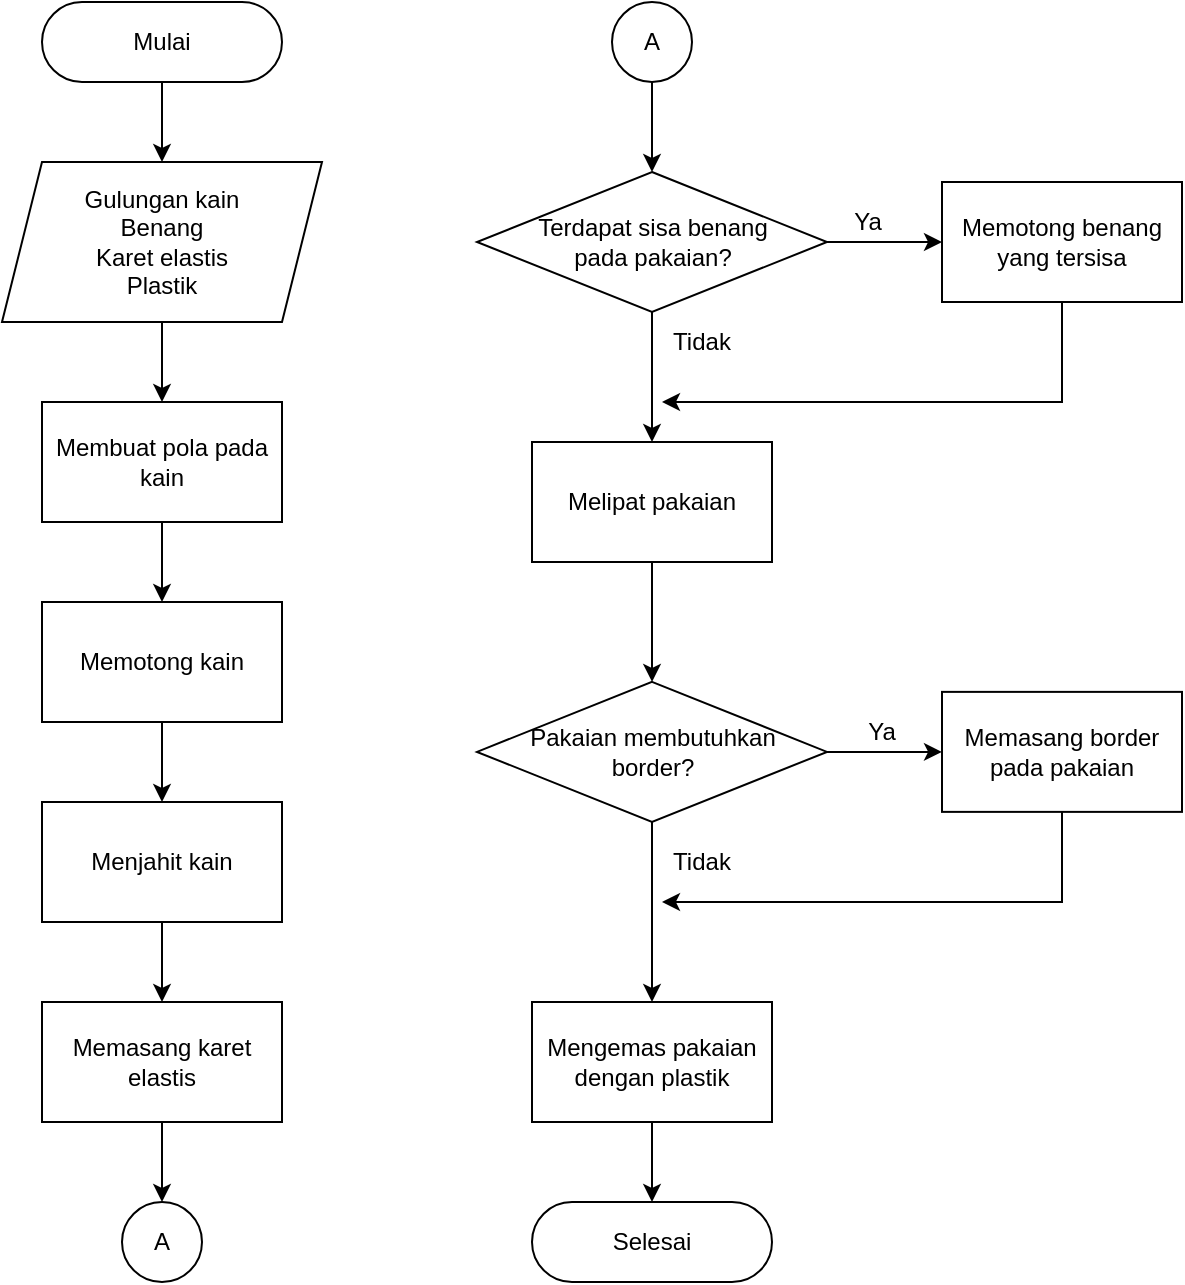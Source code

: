 <mxfile version="15.0.6" type="github">
  <diagram id="SvJlqrv_Ubx2b7r8ZZ3b" name="Page-1">
    <mxGraphModel dx="1240" dy="669" grid="1" gridSize="10" guides="1" tooltips="1" connect="1" arrows="1" fold="1" page="1" pageScale="1" pageWidth="850" pageHeight="1100" math="0" shadow="0">
      <root>
        <mxCell id="0" />
        <mxCell id="1" parent="0" />
        <mxCell id="EQxsAdqln0tXPdf_CBqu-6" style="edgeStyle=orthogonalEdgeStyle;rounded=0;orthogonalLoop=1;jettySize=auto;html=1;" parent="1" source="EQxsAdqln0tXPdf_CBqu-1" target="EQxsAdqln0tXPdf_CBqu-5" edge="1">
          <mxGeometry relative="1" as="geometry" />
        </mxCell>
        <mxCell id="EQxsAdqln0tXPdf_CBqu-1" value="Mulai" style="rounded=1;whiteSpace=wrap;html=1;arcSize=50;" parent="1" vertex="1">
          <mxGeometry x="170" y="100" width="120" height="40" as="geometry" />
        </mxCell>
        <mxCell id="EQxsAdqln0tXPdf_CBqu-4" value="Selesai" style="rounded=1;whiteSpace=wrap;html=1;arcSize=50;" parent="1" vertex="1">
          <mxGeometry x="415" y="700" width="120" height="40" as="geometry" />
        </mxCell>
        <mxCell id="EQxsAdqln0tXPdf_CBqu-10" style="edgeStyle=orthogonalEdgeStyle;rounded=0;orthogonalLoop=1;jettySize=auto;html=1;" parent="1" source="EQxsAdqln0tXPdf_CBqu-5" target="EQxsAdqln0tXPdf_CBqu-7" edge="1">
          <mxGeometry relative="1" as="geometry" />
        </mxCell>
        <mxCell id="EQxsAdqln0tXPdf_CBqu-5" value="&lt;div&gt;Gulungan kain&lt;/div&gt;&lt;div&gt;Benang&lt;/div&gt;&lt;div&gt;Karet elastis&lt;br&gt;&lt;/div&gt;&lt;div&gt;Plastik&lt;br&gt;&lt;/div&gt;" style="shape=parallelogram;perimeter=parallelogramPerimeter;whiteSpace=wrap;html=1;fixedSize=1;" parent="1" vertex="1">
          <mxGeometry x="150" y="180" width="160" height="80" as="geometry" />
        </mxCell>
        <mxCell id="EQxsAdqln0tXPdf_CBqu-12" value="" style="edgeStyle=orthogonalEdgeStyle;rounded=0;orthogonalLoop=1;jettySize=auto;html=1;" parent="1" source="EQxsAdqln0tXPdf_CBqu-7" target="EQxsAdqln0tXPdf_CBqu-11" edge="1">
          <mxGeometry relative="1" as="geometry" />
        </mxCell>
        <mxCell id="EQxsAdqln0tXPdf_CBqu-7" value="Membuat pola pada kain" style="rounded=0;whiteSpace=wrap;html=1;" parent="1" vertex="1">
          <mxGeometry x="170" y="300" width="120" height="60" as="geometry" />
        </mxCell>
        <mxCell id="EQxsAdqln0tXPdf_CBqu-14" value="" style="edgeStyle=orthogonalEdgeStyle;rounded=0;orthogonalLoop=1;jettySize=auto;html=1;" parent="1" source="EQxsAdqln0tXPdf_CBqu-11" target="EQxsAdqln0tXPdf_CBqu-13" edge="1">
          <mxGeometry relative="1" as="geometry" />
        </mxCell>
        <mxCell id="EQxsAdqln0tXPdf_CBqu-11" value="Memotong kain" style="whiteSpace=wrap;html=1;rounded=0;" parent="1" vertex="1">
          <mxGeometry x="170" y="400" width="120" height="60" as="geometry" />
        </mxCell>
        <mxCell id="EQxsAdqln0tXPdf_CBqu-16" value="" style="edgeStyle=orthogonalEdgeStyle;rounded=0;orthogonalLoop=1;jettySize=auto;html=1;" parent="1" source="EQxsAdqln0tXPdf_CBqu-13" target="EQxsAdqln0tXPdf_CBqu-15" edge="1">
          <mxGeometry relative="1" as="geometry" />
        </mxCell>
        <mxCell id="EQxsAdqln0tXPdf_CBqu-13" value="Menjahit kain" style="whiteSpace=wrap;html=1;rounded=0;" parent="1" vertex="1">
          <mxGeometry x="170" y="500" width="120" height="60" as="geometry" />
        </mxCell>
        <mxCell id="EQxsAdqln0tXPdf_CBqu-24" style="edgeStyle=orthogonalEdgeStyle;rounded=0;orthogonalLoop=1;jettySize=auto;html=1;" parent="1" source="EQxsAdqln0tXPdf_CBqu-15" target="EQxsAdqln0tXPdf_CBqu-22" edge="1">
          <mxGeometry relative="1" as="geometry" />
        </mxCell>
        <mxCell id="EQxsAdqln0tXPdf_CBqu-15" value="Memasang karet elastis" style="whiteSpace=wrap;html=1;rounded=0;" parent="1" vertex="1">
          <mxGeometry x="170" y="600" width="120" height="60" as="geometry" />
        </mxCell>
        <mxCell id="EQxsAdqln0tXPdf_CBqu-22" value="A" style="ellipse;whiteSpace=wrap;html=1;aspect=fixed;" parent="1" vertex="1">
          <mxGeometry x="210" y="700" width="40" height="40" as="geometry" />
        </mxCell>
        <mxCell id="EQxsAdqln0tXPdf_CBqu-34" style="edgeStyle=orthogonalEdgeStyle;rounded=0;orthogonalLoop=1;jettySize=auto;html=1;" parent="1" source="EQxsAdqln0tXPdf_CBqu-25" target="EQxsAdqln0tXPdf_CBqu-26" edge="1">
          <mxGeometry relative="1" as="geometry" />
        </mxCell>
        <mxCell id="EQxsAdqln0tXPdf_CBqu-25" value="A" style="ellipse;whiteSpace=wrap;html=1;aspect=fixed;" parent="1" vertex="1">
          <mxGeometry x="455" y="100" width="40" height="40" as="geometry" />
        </mxCell>
        <mxCell id="EQxsAdqln0tXPdf_CBqu-32" style="edgeStyle=orthogonalEdgeStyle;rounded=0;orthogonalLoop=1;jettySize=auto;html=1;entryX=0;entryY=0.5;entryDx=0;entryDy=0;" parent="1" source="EQxsAdqln0tXPdf_CBqu-26" target="EQxsAdqln0tXPdf_CBqu-31" edge="1">
          <mxGeometry relative="1" as="geometry" />
        </mxCell>
        <mxCell id="EQxsAdqln0tXPdf_CBqu-48" style="edgeStyle=orthogonalEdgeStyle;rounded=0;orthogonalLoop=1;jettySize=auto;html=1;entryX=0.5;entryY=0;entryDx=0;entryDy=0;" parent="1" source="EQxsAdqln0tXPdf_CBqu-26" target="EQxsAdqln0tXPdf_CBqu-46" edge="1">
          <mxGeometry relative="1" as="geometry" />
        </mxCell>
        <mxCell id="EQxsAdqln0tXPdf_CBqu-26" value="&lt;div&gt;Terdapat sisa benang &lt;br&gt;&lt;/div&gt;&lt;div&gt;pada pakaian?&lt;/div&gt;" style="rhombus;whiteSpace=wrap;html=1;" parent="1" vertex="1">
          <mxGeometry x="387.5" y="185" width="175" height="70" as="geometry" />
        </mxCell>
        <mxCell id="EQxsAdqln0tXPdf_CBqu-35" style="edgeStyle=orthogonalEdgeStyle;rounded=0;orthogonalLoop=1;jettySize=auto;html=1;" parent="1" source="EQxsAdqln0tXPdf_CBqu-31" edge="1">
          <mxGeometry relative="1" as="geometry">
            <mxPoint x="480" y="300" as="targetPoint" />
            <Array as="points">
              <mxPoint x="680" y="300" />
            </Array>
          </mxGeometry>
        </mxCell>
        <mxCell id="EQxsAdqln0tXPdf_CBqu-31" value="Memotong benang yang tersisa" style="rounded=0;whiteSpace=wrap;html=1;" parent="1" vertex="1">
          <mxGeometry x="620" y="190" width="120" height="60" as="geometry" />
        </mxCell>
        <mxCell id="EQxsAdqln0tXPdf_CBqu-36" value="&lt;font style=&quot;font-size: 12px&quot;&gt;Ya&lt;/font&gt;" style="text;html=1;strokeColor=none;fillColor=none;align=center;verticalAlign=middle;whiteSpace=wrap;rounded=0;" parent="1" vertex="1">
          <mxGeometry x="562.5" y="200" width="40" height="20" as="geometry" />
        </mxCell>
        <mxCell id="EQxsAdqln0tXPdf_CBqu-59" style="edgeStyle=orthogonalEdgeStyle;rounded=0;orthogonalLoop=1;jettySize=auto;html=1;" parent="1" source="EQxsAdqln0tXPdf_CBqu-37" target="EQxsAdqln0tXPdf_CBqu-4" edge="1">
          <mxGeometry relative="1" as="geometry" />
        </mxCell>
        <mxCell id="EQxsAdqln0tXPdf_CBqu-37" value="Mengemas pakaian dengan plastik" style="rounded=0;whiteSpace=wrap;html=1;" parent="1" vertex="1">
          <mxGeometry x="415" y="600" width="120" height="60" as="geometry" />
        </mxCell>
        <mxCell id="EQxsAdqln0tXPdf_CBqu-39" value="Tidak" style="text;html=1;strokeColor=none;fillColor=none;align=center;verticalAlign=middle;whiteSpace=wrap;rounded=0;" parent="1" vertex="1">
          <mxGeometry x="480" y="260" width="40" height="20" as="geometry" />
        </mxCell>
        <mxCell id="EQxsAdqln0tXPdf_CBqu-45" style="edgeStyle=orthogonalEdgeStyle;rounded=0;orthogonalLoop=1;jettySize=auto;html=1;" parent="1" source="EQxsAdqln0tXPdf_CBqu-43" target="EQxsAdqln0tXPdf_CBqu-37" edge="1">
          <mxGeometry relative="1" as="geometry" />
        </mxCell>
        <mxCell id="EQxsAdqln0tXPdf_CBqu-51" style="edgeStyle=orthogonalEdgeStyle;rounded=0;orthogonalLoop=1;jettySize=auto;html=1;entryX=0;entryY=0.5;entryDx=0;entryDy=0;" parent="1" source="EQxsAdqln0tXPdf_CBqu-43" target="EQxsAdqln0tXPdf_CBqu-50" edge="1">
          <mxGeometry relative="1" as="geometry" />
        </mxCell>
        <mxCell id="EQxsAdqln0tXPdf_CBqu-43" value="&lt;div&gt;Pakaian membutuhkan&lt;/div&gt;&lt;div&gt;border?&lt;br&gt;&lt;/div&gt;" style="rhombus;whiteSpace=wrap;html=1;" parent="1" vertex="1">
          <mxGeometry x="387.5" y="439.94" width="175" height="70" as="geometry" />
        </mxCell>
        <mxCell id="EQxsAdqln0tXPdf_CBqu-49" style="edgeStyle=orthogonalEdgeStyle;rounded=0;orthogonalLoop=1;jettySize=auto;html=1;" parent="1" source="EQxsAdqln0tXPdf_CBqu-46" target="EQxsAdqln0tXPdf_CBqu-43" edge="1">
          <mxGeometry relative="1" as="geometry" />
        </mxCell>
        <mxCell id="EQxsAdqln0tXPdf_CBqu-46" value="Melipat pakaian" style="rounded=0;whiteSpace=wrap;html=1;" parent="1" vertex="1">
          <mxGeometry x="415" y="320" width="120" height="60" as="geometry" />
        </mxCell>
        <mxCell id="EQxsAdqln0tXPdf_CBqu-58" style="edgeStyle=orthogonalEdgeStyle;rounded=0;orthogonalLoop=1;jettySize=auto;html=1;" parent="1" source="EQxsAdqln0tXPdf_CBqu-50" edge="1">
          <mxGeometry relative="1" as="geometry">
            <mxPoint x="480" y="549.94" as="targetPoint" />
            <Array as="points">
              <mxPoint x="680" y="549.94" />
              <mxPoint x="480" y="549.94" />
            </Array>
          </mxGeometry>
        </mxCell>
        <mxCell id="EQxsAdqln0tXPdf_CBqu-50" value="Memasang border pada pakaian" style="rounded=0;whiteSpace=wrap;html=1;" parent="1" vertex="1">
          <mxGeometry x="620" y="444.94" width="120" height="60" as="geometry" />
        </mxCell>
        <mxCell id="EQxsAdqln0tXPdf_CBqu-53" value="&lt;font style=&quot;font-size: 12px&quot;&gt;Ya&lt;/font&gt;" style="text;html=1;strokeColor=none;fillColor=none;align=center;verticalAlign=middle;whiteSpace=wrap;rounded=0;" parent="1" vertex="1">
          <mxGeometry x="570" y="454.94" width="40" height="20" as="geometry" />
        </mxCell>
        <mxCell id="EQxsAdqln0tXPdf_CBqu-55" value="Tidak" style="text;html=1;strokeColor=none;fillColor=none;align=center;verticalAlign=middle;whiteSpace=wrap;rounded=0;" parent="1" vertex="1">
          <mxGeometry x="480" y="519.94" width="40" height="20" as="geometry" />
        </mxCell>
        <mxCell id="FsdDRmOEKdoUIaEoxOmk-4" style="edgeStyle=orthogonalEdgeStyle;rounded=0;orthogonalLoop=1;jettySize=auto;html=1;exitX=0.5;exitY=1;exitDx=0;exitDy=0;" edge="1" parent="1" source="EQxsAdqln0tXPdf_CBqu-39" target="EQxsAdqln0tXPdf_CBqu-39">
          <mxGeometry relative="1" as="geometry" />
        </mxCell>
      </root>
    </mxGraphModel>
  </diagram>
</mxfile>
